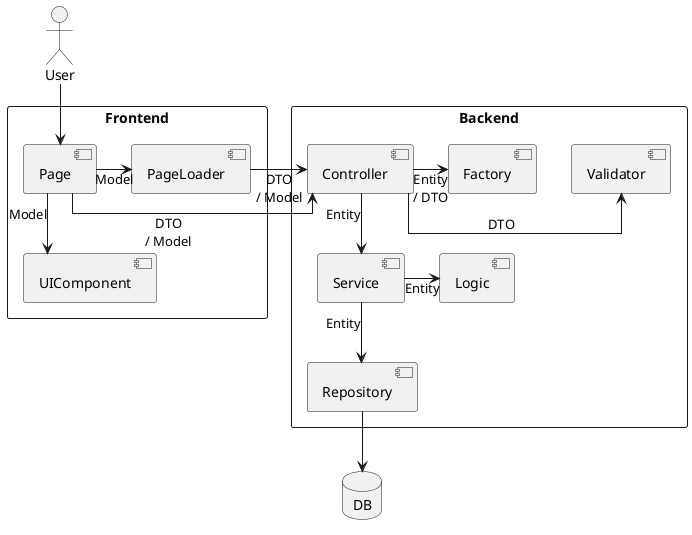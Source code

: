 @startuml component-structure

skinparam linetype ortho

actor User
database DB

rectangle Frontend {
  component Page
  component PageLoader
  component UIComponent

  Page --> UIComponent: Model
  Page -> PageLoader: Model
}


rectangle Backend {
  component Controller
  component Service
  component Repository
  component Logic as blogic
  component Validator
  component Factory

  Controller --> Service: Entity
  Controller -> Validator: DTO
  Controller -> Factory: Entity\n/ DTO
  Service --> Repository: Entity
  Service -> blogic: Entity
}

User --> Page
Page -> Controller: DTO\n/ Model
PageLoader -> Controller: DTO\n/ Model
Repository --> DB
